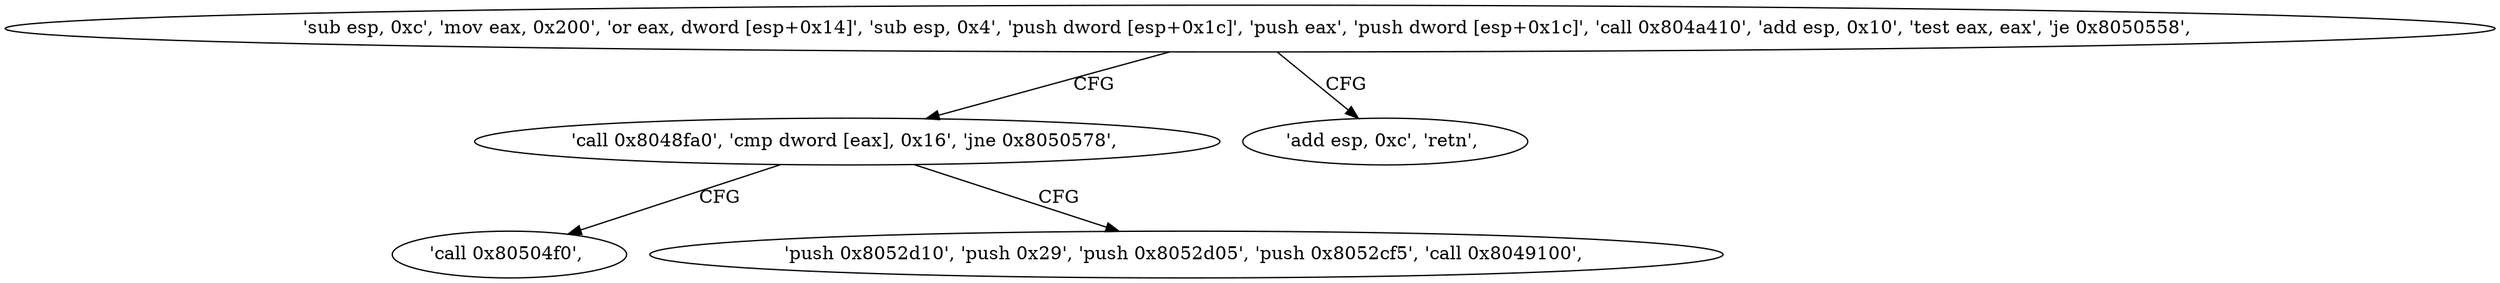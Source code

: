 digraph "func" {
"134546736" [label = "'sub esp, 0xc', 'mov eax, 0x200', 'or eax, dword [esp+0x14]', 'sub esp, 0x4', 'push dword [esp+0x1c]', 'push eax', 'push dword [esp+0x1c]', 'call 0x804a410', 'add esp, 0x10', 'test eax, eax', 'je 0x8050558', " ]
"134546776" [label = "'call 0x8048fa0', 'cmp dword [eax], 0x16', 'jne 0x8050578', " ]
"134546772" [label = "'add esp, 0xc', 'retn', " ]
"134546808" [label = "'call 0x80504f0', " ]
"134546786" [label = "'push 0x8052d10', 'push 0x29', 'push 0x8052d05', 'push 0x8052cf5', 'call 0x8049100', " ]
"134546736" -> "134546776" [ label = "CFG" ]
"134546736" -> "134546772" [ label = "CFG" ]
"134546776" -> "134546808" [ label = "CFG" ]
"134546776" -> "134546786" [ label = "CFG" ]
}

